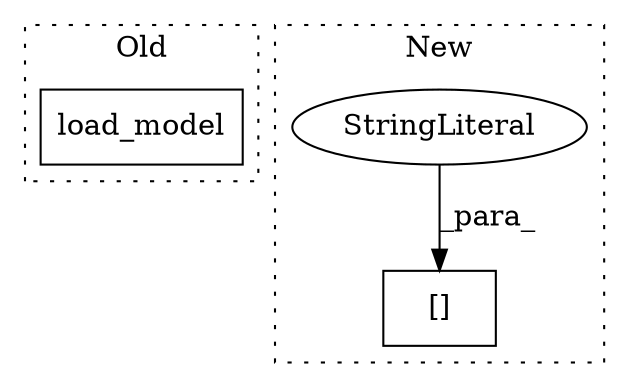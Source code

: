 digraph G {
subgraph cluster0 {
1 [label="load_model" a="32" s="3538,3557" l="11,1" shape="box"];
label = "Old";
style="dotted";
}
subgraph cluster1 {
2 [label="[]" a="2" s="4477,4495" l="9,1" shape="box"];
3 [label="StringLiteral" a="45" s="4486" l="9" shape="ellipse"];
label = "New";
style="dotted";
}
3 -> 2 [label="_para_"];
}